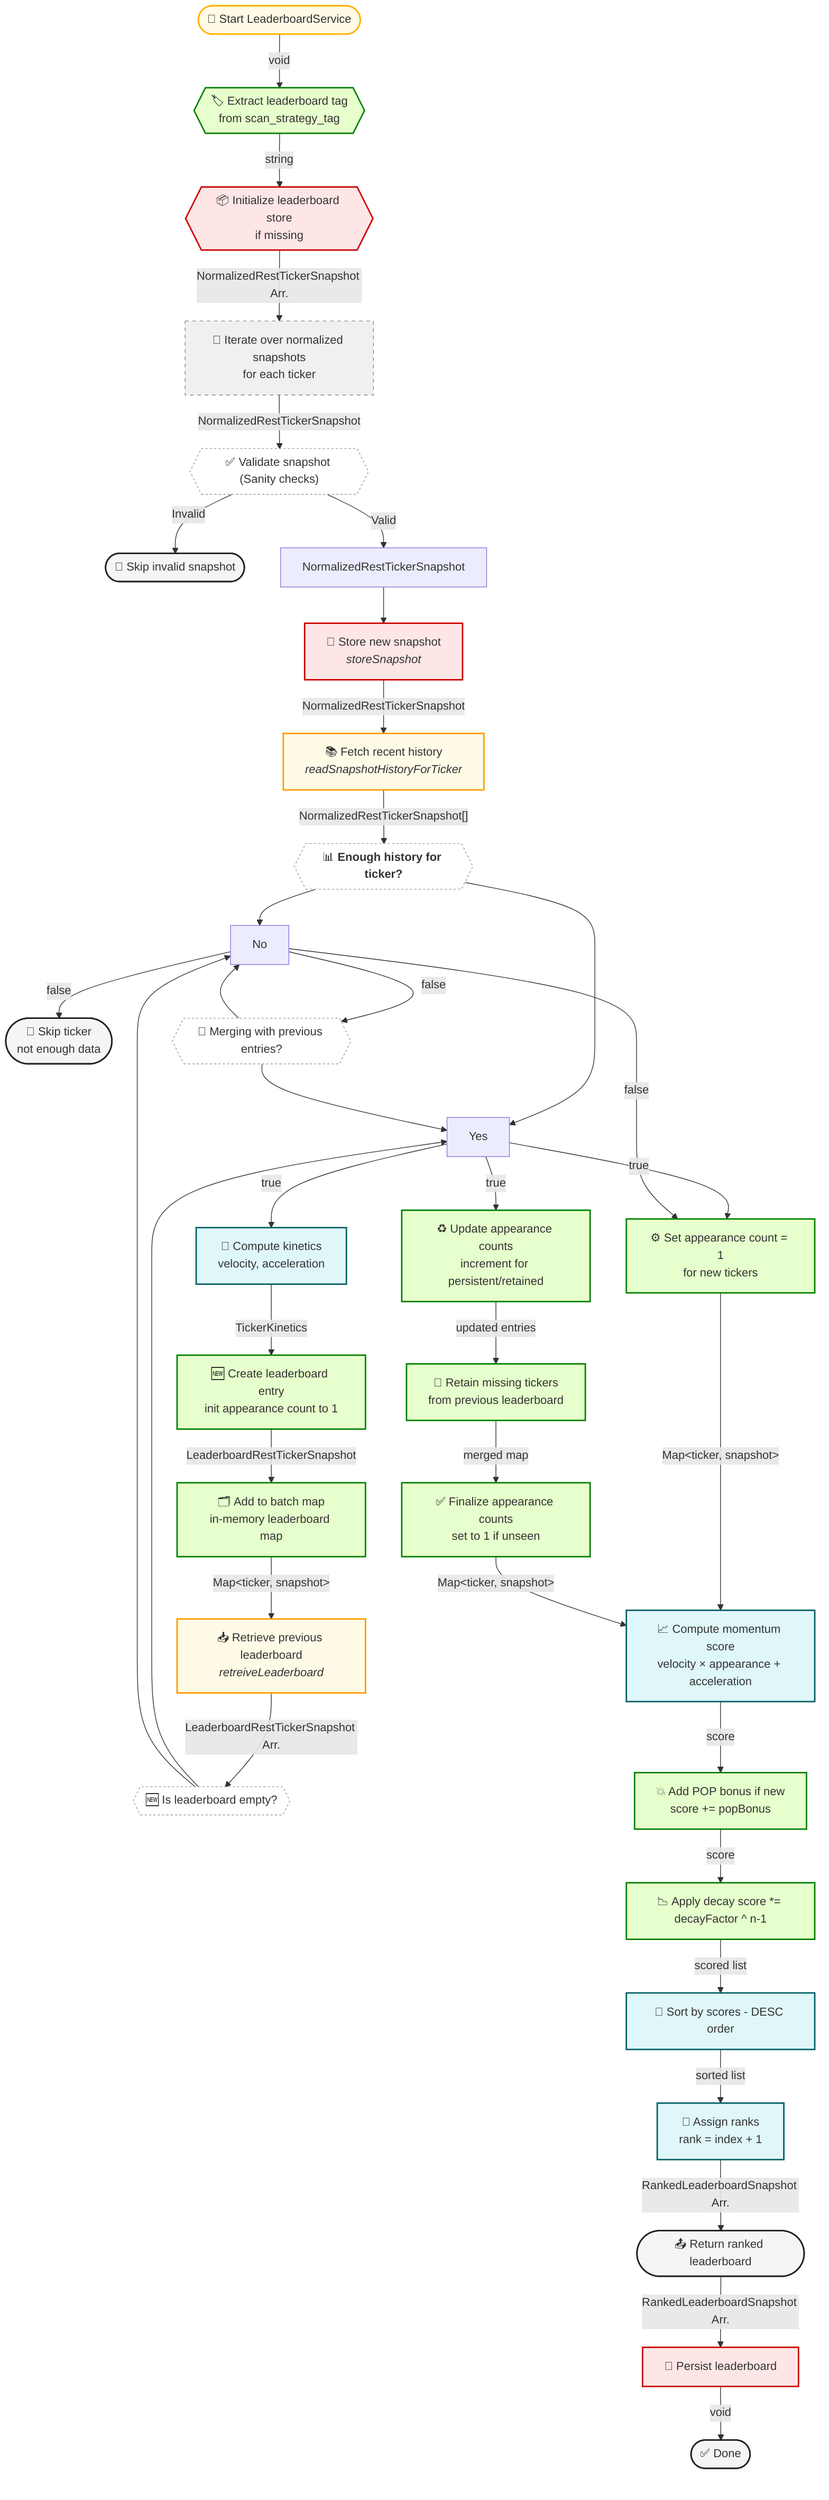 flowchart TD
    A([🚀 Start LeaderboardService]):::entry -->|void| B{{🏷️ Extract leaderboard tag<br/>from scan_strategy_tag}}:::step
    B -->|string| C{{📦 Initialize leaderboard store<br/>if missing}}:::storage
    C -->|NormalizedRestTickerSnapshot Arr.| D[🔁 Iterate over normalized snapshots<br/>for each ticker]:::loop

    D -->|NormalizedRestTickerSnapshot| E0{{✅ Validate snapshot #40;Sanity checks#41;}}:::branch
    E0 -- Invalid --> E5([🛑 Skip invalid snapshot]):::exit
    E0 -- Valid --> NormalizedRestTickerSnapshot --> E1[💾 Store new snapshot<br/><i>storeSnapshot</i>]:::storage
    E1 -->|NormalizedRestTickerSnapshot| E2[📚 Fetch recent history<br/><i>readSnapshotHistoryForTicker</i>]:::async
    E2 -->| NormalizedRestTickerSnapshot#91;&#93 | E3{{📊 <b>Enough history for ticker?</b>}}:::branch
    E3 --> No -->|false| E4([🚫 Skip ticker<br/>not enough data]):::exit

    E3 --> Yes -->|true| F1[🧠 Compute kinetics<br/>velocity, acceleration]:::compute
    F1 -->|TickerKinetics| F2[🆕 Create leaderboard entry<br/>init appearance count to 1]:::step
    F2 -->|LeaderboardRestTickerSnapshot| F3[🗂️ Add to batch map<br/>in-memory leaderboard map]:::step

    F3 -->|Map&lt;ticker, snapshot&gt;| M1[📥 Retrieve previous leaderboard<br/><i>retreiveLeaderboard</i>]:::async
    M1 -->|LeaderboardRestTickerSnapshot Arr.| M2A{{🆕 Is leaderboard empty?}}:::branch
    M2A --> Yes -->|true| M3[⚙️ Set appearance count = 1<br/>for new tickers]:::step
    M2A --> No -->|false| M2{{🔀 Merging with previous entries?}}:::branch

    M2 --> No -->|false| M3
    M2 --> Yes -->|true| M4[♻️ Update appearance counts<br/>increment for persistent/retained]:::step
    M4 -->|updated entries| M5[📌 Retain missing tickers<br/>from previous leaderboard]:::step
    M5 -->|merged map| M6[✅ Finalize appearance counts<br/>set to 1 if unseen]:::step

    M3 -->|Map&lt;ticker, snapshot&gt;| S1
    M6 -->|Map&lt;ticker, snapshot&gt;| S1

    S1[📈 Compute momentum score<br/>velocity × appearance + acceleration]:::compute -->|score| S2[💥 Add POP bonus if new<br/>score += popBonus]:::step
    S2 -->|score| S3[📉 Apply decay score *= decayFactor ^ n-1]:::step

    S3 -->|scored list| R1[🧮 Sort by scores - DESC order]:::compute
    R1 -->|sorted list| R2[🏅 Assign ranks<br/>rank = index + 1]:::compute
    R2 -->|RankedLeaderboardSnapshot Arr.| R3([📤 Return ranked leaderboard]):::exit
    R3 -->|RankedLeaderboardSnapshot Arr.| H[💾 Persist leaderboard]:::storage
    H -->|void| Z([✅ Done]):::exit

    %% Styles
    classDef step fill:#e6ffcc,stroke:#008000,stroke-width:2px;
    classDef entry fill:#fffbe6,stroke:#ffb300,stroke-width:2px;
    classDef exit fill:#f5f5f5,stroke:#222,stroke-width:2px;
    classDef error fill:#fff0f0,stroke:#d00,stroke-width:2px;
    classDef compute fill:#e0f7fa,stroke:#006064,stroke-width:2px;
    classDef storage fill:#ffe6e6,stroke:#cc0000,stroke-width:2px;
    classDef loop fill:#f0f0f0,stroke:#888,stroke-dasharray: 5, 5;
    classDef async fill:#fffbe6,stroke:#ff9900,stroke-width:2px;
    classDef branch fill:#ffffff,stroke:#999999,stroke-dasharray: 3, 3;